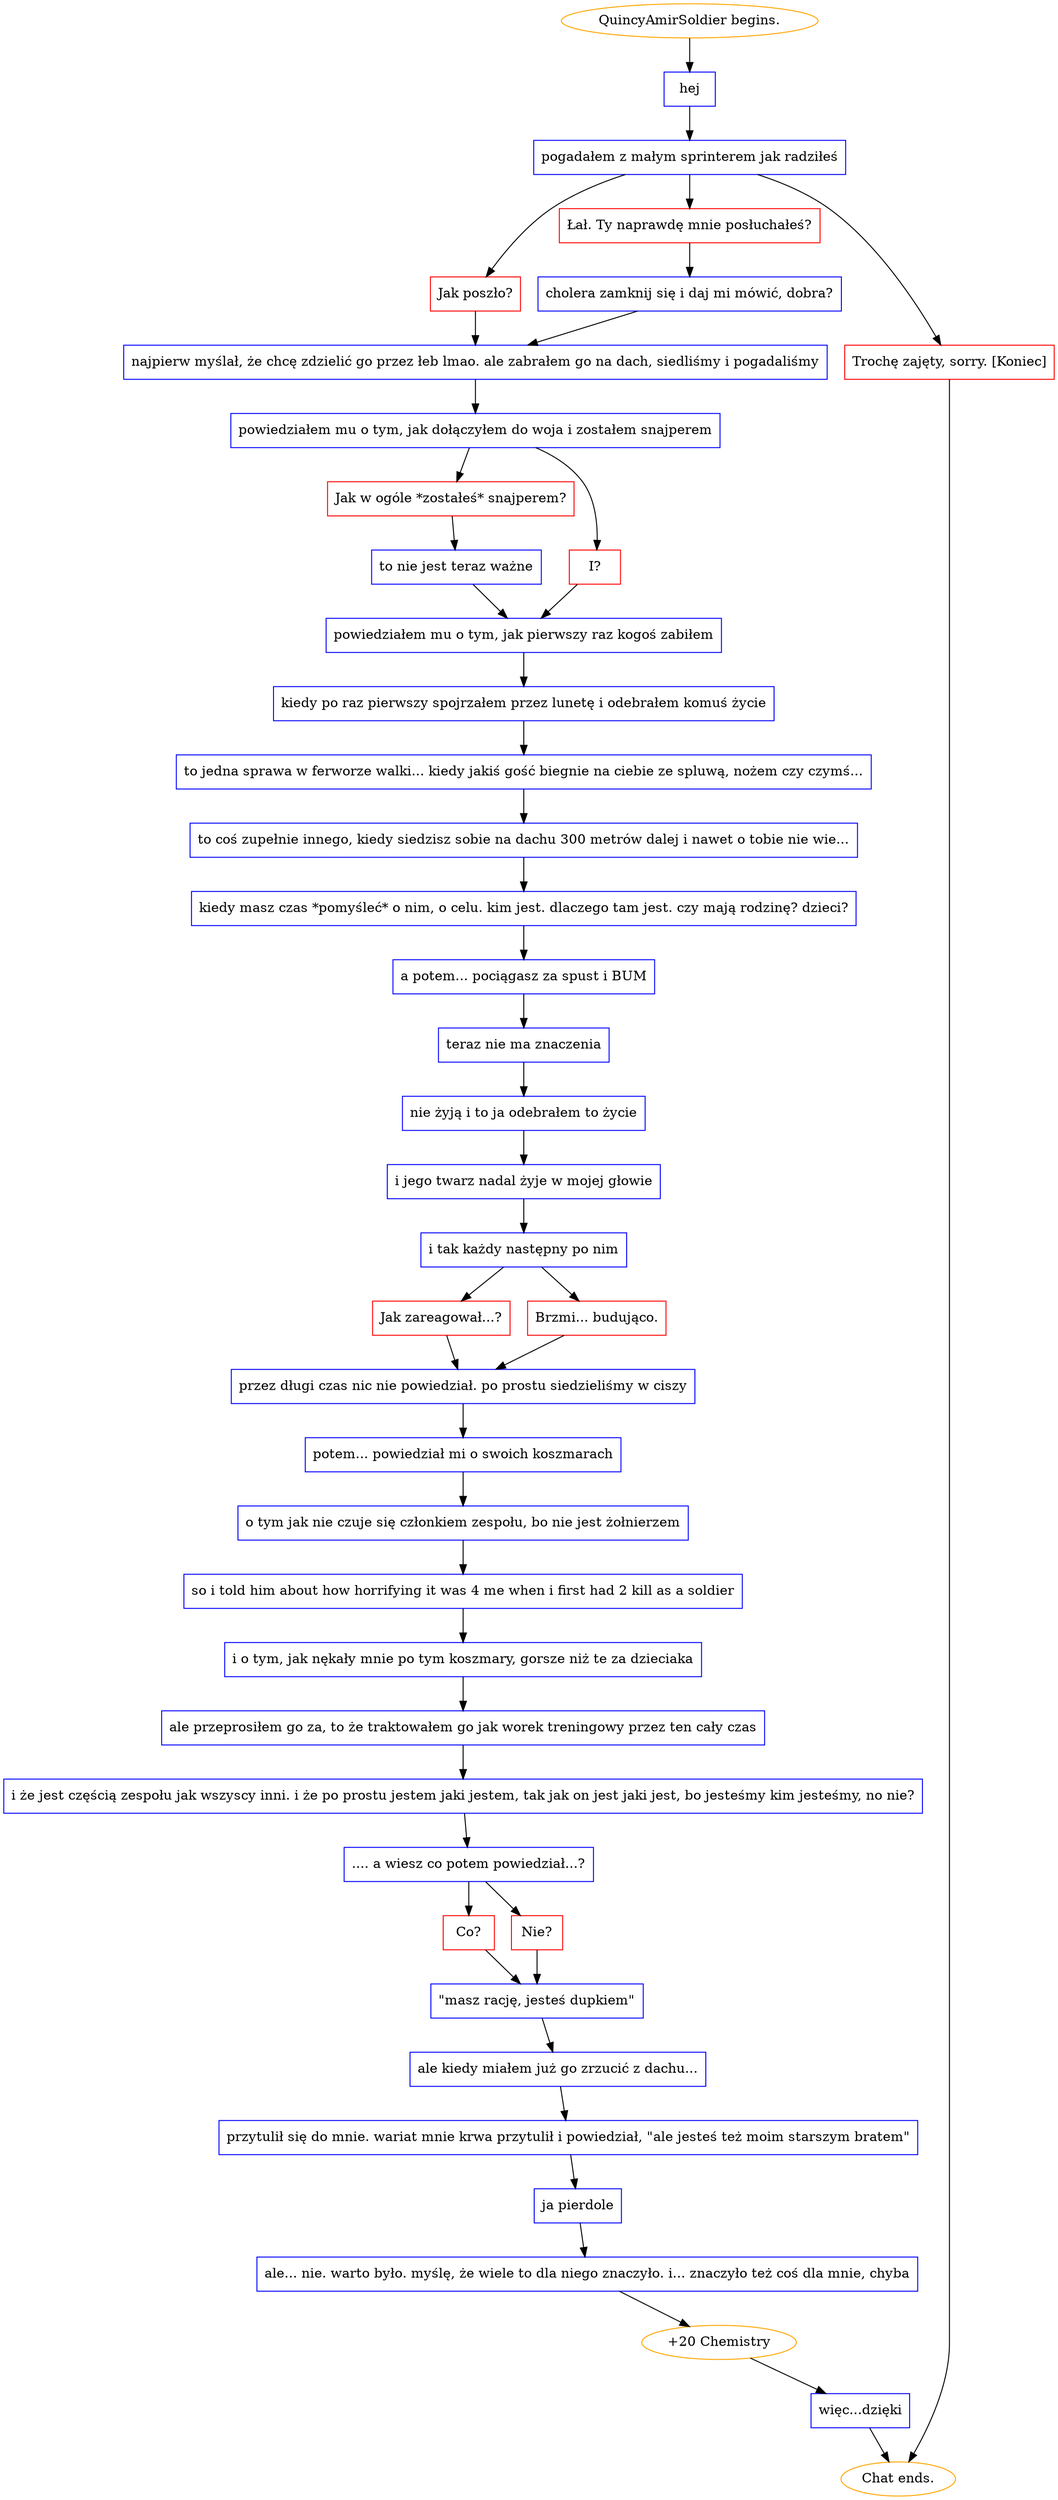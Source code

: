 digraph {
	"QuincyAmirSoldier begins." [color=orange];
		"QuincyAmirSoldier begins." -> j589206031;
	j589206031 [label="hej",shape=box,color=blue];
		j589206031 -> j2750270903;
	j2750270903 [label="pogadałem z małym sprinterem jak radziłeś",shape=box,color=blue];
		j2750270903 -> j3172454722;
		j2750270903 -> j732386205;
		j2750270903 -> j920545729;
	j3172454722 [label="Jak poszło?",shape=box,color=red];
		j3172454722 -> j363555583;
	j732386205 [label="Łał. Ty naprawdę mnie posłuchałeś?",shape=box,color=red];
		j732386205 -> j3587822746;
	j920545729 [label="Trochę zajęty, sorry. [Koniec]",shape=box,color=red];
		j920545729 -> "Chat ends.";
	j363555583 [label="najpierw myślał, że chcę zdzielić go przez łeb lmao. ale zabrałem go na dach, siedliśmy i pogadaliśmy",shape=box,color=blue];
		j363555583 -> j3930664522;
	j3587822746 [label="cholera zamknij się i daj mi mówić, dobra?",shape=box,color=blue];
		j3587822746 -> j363555583;
	"Chat ends." [color=orange];
	j3930664522 [label="powiedziałem mu o tym, jak dołączyłem do woja i zostałem snajperem",shape=box,color=blue];
		j3930664522 -> j2337072623;
		j3930664522 -> j931027728;
	j2337072623 [label="Jak w ogóle *zostałeś* snajperem?",shape=box,color=red];
		j2337072623 -> j918351031;
	j931027728 [label="I?",shape=box,color=red];
		j931027728 -> j2029603155;
	j918351031 [label="to nie jest teraz ważne",shape=box,color=blue];
		j918351031 -> j2029603155;
	j2029603155 [label="powiedziałem mu o tym, jak pierwszy raz kogoś zabiłem",shape=box,color=blue];
		j2029603155 -> j2501754704;
	j2501754704 [label="kiedy po raz pierwszy spojrzałem przez lunetę i odebrałem komuś życie",shape=box,color=blue];
		j2501754704 -> j4022839006;
	j4022839006 [label="to jedna sprawa w ferworze walki... kiedy jakiś gość biegnie na ciebie ze spluwą, nożem czy czymś...",shape=box,color=blue];
		j4022839006 -> j847575770;
	j847575770 [label="to coś zupełnie innego, kiedy siedzisz sobie na dachu 300 metrów dalej i nawet o tobie nie wie...",shape=box,color=blue];
		j847575770 -> j1411185316;
	j1411185316 [label="kiedy masz czas *pomyśleć* o nim, o celu. kim jest. dlaczego tam jest. czy mają rodzinę? dzieci?",shape=box,color=blue];
		j1411185316 -> j3421321597;
	j3421321597 [label="a potem... pociągasz za spust i BUM",shape=box,color=blue];
		j3421321597 -> j3795291227;
	j3795291227 [label="teraz nie ma znaczenia",shape=box,color=blue];
		j3795291227 -> j1285460207;
	j1285460207 [label="nie żyją i to ja odebrałem to życie",shape=box,color=blue];
		j1285460207 -> j1996472865;
	j1996472865 [label="i jego twarz nadal żyje w mojej głowie",shape=box,color=blue];
		j1996472865 -> j3649458646;
	j3649458646 [label="i tak każdy następny po nim",shape=box,color=blue];
		j3649458646 -> j1480730455;
		j3649458646 -> j2802004993;
	j1480730455 [label="Jak zareagował...?",shape=box,color=red];
		j1480730455 -> j2628211663;
	j2802004993 [label="Brzmi... budująco.",shape=box,color=red];
		j2802004993 -> j2628211663;
	j2628211663 [label="przez długi czas nic nie powiedział. po prostu siedzieliśmy w ciszy",shape=box,color=blue];
		j2628211663 -> j73822984;
	j73822984 [label="potem... powiedział mi o swoich koszmarach",shape=box,color=blue];
		j73822984 -> j3362212608;
	j3362212608 [label="o tym jak nie czuje się członkiem zespołu, bo nie jest żołnierzem",shape=box,color=blue];
		j3362212608 -> j3665234206;
	j3665234206 [label="so i told him about how horrifying it was 4 me when i first had 2 kill as a soldier",shape=box,color=blue];
		j3665234206 -> j4035593180;
	j4035593180 [label="i o tym, jak nękały mnie po tym koszmary, gorsze niż te za dzieciaka",shape=box,color=blue];
		j4035593180 -> j2965371521;
	j2965371521 [label="ale przeprosiłem go za, to że traktowałem go jak worek treningowy przez ten cały czas",shape=box,color=blue];
		j2965371521 -> j359820112;
	j359820112 [label="i że jest częścią zespołu jak wszyscy inni. i że po prostu jestem jaki jestem, tak jak on jest jaki jest, bo jesteśmy kim jesteśmy, no nie?",shape=box,color=blue];
		j359820112 -> j4215462288;
	j4215462288 [label=".... a wiesz co potem powiedział...?",shape=box,color=blue];
		j4215462288 -> j157725226;
		j4215462288 -> j2952961499;
	j157725226 [label="Co?",shape=box,color=red];
		j157725226 -> j2776936736;
	j2952961499 [label="Nie?",shape=box,color=red];
		j2952961499 -> j2776936736;
	j2776936736 [label="\"masz rację, jesteś dupkiem\"",shape=box,color=blue];
		j2776936736 -> j2387098926;
	j2387098926 [label="ale kiedy miałem już go zrzucić z dachu...",shape=box,color=blue];
		j2387098926 -> j812124065;
	j812124065 [label="przytulił się do mnie. wariat mnie krwa przytulił i powiedział, \"ale jesteś też moim starszym bratem\"",shape=box,color=blue];
		j812124065 -> j3383072818;
	j3383072818 [label="ja pierdole",shape=box,color=blue];
		j3383072818 -> j119696772;
	j119696772 [label="ale... nie. warto było. myślę, że wiele to dla niego znaczyło. i... znaczyło też coś dla mnie, chyba",shape=box,color=blue];
		j119696772 -> j3040425595;
	j3040425595 [label="+20 Chemistry",color=orange];
		j3040425595 -> j3216510603;
	j3216510603 [label="więc...dzięki",shape=box,color=blue];
		j3216510603 -> "Chat ends.";
}
